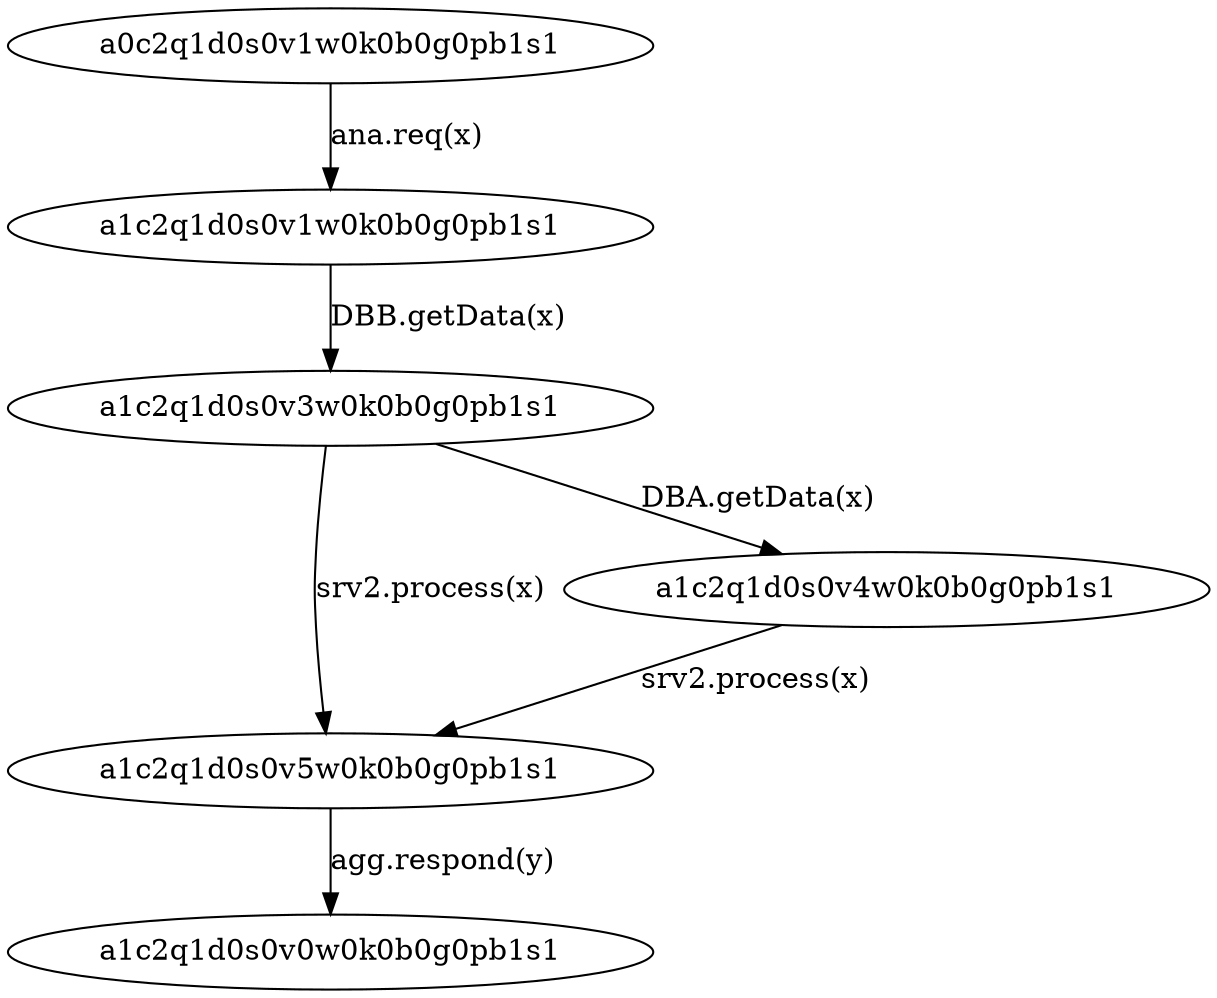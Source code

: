 digraph { 
a0c2q1d0s0v1w0k0b0g0pb1s1->a1c2q1d0s0v1w0k0b0g0pb1s1[label= "ana.req(x)"];
a1c2q1d0s0v1w0k0b0g0pb1s1->a1c2q1d0s0v3w0k0b0g0pb1s1[label= "DBB.getData(x)"];
a1c2q1d0s0v3w0k0b0g0pb1s1->a1c2q1d0s0v5w0k0b0g0pb1s1[label= "srv2.process(x)"];
a1c2q1d0s0v3w0k0b0g0pb1s1->a1c2q1d0s0v4w0k0b0g0pb1s1[label= "DBA.getData(x)"];
a1c2q1d0s0v4w0k0b0g0pb1s1->a1c2q1d0s0v5w0k0b0g0pb1s1[label= "srv2.process(x)"];
a1c2q1d0s0v5w0k0b0g0pb1s1->a1c2q1d0s0v0w0k0b0g0pb1s1[label= "agg.respond(y)"];

}
